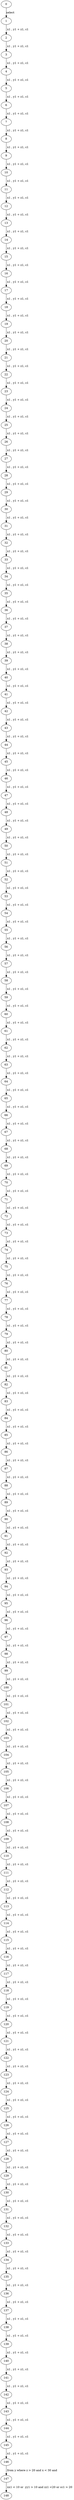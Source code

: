 digraph g{0;
1;
2;
3;
4;
5;
6;
7;
8;
9;
10;
11;
12;
13;
14;
15;
16;
17;
18;
19;
20;
21;
22;
23;
24;
25;
26;
27;
28;
29;
30;
31;
32;
33;
34;
35;
36;
37;
38;
39;
40;
41;
42;
43;
44;
45;
46;
47;
48;
49;
50;
51;
52;
53;
54;
55;
56;
57;
58;
59;
60;
61;
62;
63;
64;
65;
66;
67;
68;
69;
70;
71;
72;
73;
74;
75;
76;
77;
78;
79;
80;
81;
82;
83;
84;
85;
86;
87;
88;
89;
90;
91;
92;
93;
94;
95;
96;
97;
98;
99;
100;
101;
102;
103;
104;
105;
106;
107;
108;
109;
110;
111;
112;
113;
114;
115;
116;
117;
118;
119;
120;
121;
122;
123;
124;
125;
126;
127;
128;
129;
130;
131;
132;
133;
134;
135;
136;
137;
138;
139;
140;
141;
142;
143;
144;
145;
146;
147;
148;
0 -> 1 [ label="select "];
1 -> 2 [ label=" x1 , y1 + z1, c1 "];
2 -> 3 [ label=" x1 , y1 + z1, c1 "];
3 -> 4 [ label=" x1 , y1 + z1, c1 "];
4 -> 5 [ label=" x1 , y1 + z1, c1 "];
5 -> 6 [ label=" x1 , y1 + z1, c1 "];
6 -> 7 [ label=" x1 , y1 + z1, c1 "];
7 -> 8 [ label=" x1 , y1 + z1, c1 "];
8 -> 9 [ label=" x1 , y1 + z1, c1 "];
9 -> 10 [ label=" x1 , y1 + z1, c1 "];
10 -> 11 [ label=" x1 , y1 + z1, c1 "];
11 -> 12 [ label=" x1 , y1 + z1, c1 "];
12 -> 13 [ label=" x1 , y1 + z1, c1 "];
13 -> 14 [ label=" x1 , y1 + z1, c1 "];
14 -> 15 [ label=" x1 , y1 + z1, c1 "];
15 -> 16 [ label=" x1 , y1 + z1, c1 "];
16 -> 17 [ label=" x1 , y1 + z1, c1 "];
17 -> 18 [ label=" x1 , y1 + z1, c1 "];
18 -> 19 [ label=" x1 , y1 + z1, c1 "];
19 -> 20 [ label=" x1 , y1 + z1, c1 "];
20 -> 21 [ label=" x1 , y1 + z1, c1 "];
21 -> 22 [ label=" x1 , y1 + z1, c1 "];
22 -> 23 [ label=" x1 , y1 + z1, c1 "];
23 -> 24 [ label=" x1 , y1 + z1, c1 "];
24 -> 25 [ label=" x1 , y1 + z1, c1 "];
25 -> 26 [ label=" x1 , y1 + z1, c1 "];
26 -> 27 [ label=" x1 , y1 + z1, c1 "];
27 -> 28 [ label=" x1 , y1 + z1, c1 "];
28 -> 29 [ label=" x1 , y1 + z1, c1 "];
29 -> 30 [ label=" x1 , y1 + z1, c1 "];
30 -> 31 [ label=" x1 , y1 + z1, c1 "];
31 -> 32 [ label=" x1 , y1 + z1, c1 "];
32 -> 33 [ label=" x1 , y1 + z1, c1 "];
33 -> 34 [ label=" x1 , y1 + z1, c1 "];
34 -> 35 [ label=" x1 , y1 + z1, c1 "];
35 -> 36 [ label=" x1 , y1 + z1, c1 "];
36 -> 37 [ label=" x1 , y1 + z1, c1 "];
37 -> 38 [ label=" x1 , y1 + z1, c1 "];
38 -> 39 [ label=" x1 , y1 + z1, c1 "];
39 -> 40 [ label=" x1 , y1 + z1, c1 "];
40 -> 41 [ label=" x1 , y1 + z1, c1 "];
41 -> 42 [ label=" x1 , y1 + z1, c1 "];
42 -> 43 [ label=" x1 , y1 + z1, c1 "];
43 -> 44 [ label=" x1 , y1 + z1, c1 "];
44 -> 45 [ label=" x1 , y1 + z1, c1 "];
45 -> 46 [ label=" x1 , y1 + z1, c1 "];
46 -> 47 [ label=" x1 , y1 + z1, c1 "];
47 -> 48 [ label=" x1 , y1 + z1, c1 "];
48 -> 49 [ label=" x1 , y1 + z1, c1 "];
49 -> 50 [ label=" x1 , y1 + z1, c1 "];
50 -> 51 [ label=" x1 , y1 + z1, c1 "];
51 -> 52 [ label=" x1 , y1 + z1, c1 "];
52 -> 53 [ label=" x1 , y1 + z1, c1 "];
53 -> 54 [ label=" x1 , y1 + z1, c1 "];
54 -> 55 [ label=" x1 , y1 + z1, c1 "];
55 -> 56 [ label=" x1 , y1 + z1, c1 "];
56 -> 57 [ label=" x1 , y1 + z1, c1 "];
57 -> 58 [ label=" x1 , y1 + z1, c1 "];
58 -> 59 [ label=" x1 , y1 + z1, c1 "];
59 -> 60 [ label=" x1 , y1 + z1, c1 "];
60 -> 61 [ label=" x1 , y1 + z1, c1 "];
61 -> 62 [ label=" x1 , y1 + z1, c1 "];
62 -> 63 [ label=" x1 , y1 + z1, c1 "];
63 -> 64 [ label=" x1 , y1 + z1, c1 "];
64 -> 65 [ label=" x1 , y1 + z1, c1 "];
65 -> 66 [ label=" x1 , y1 + z1, c1 "];
66 -> 67 [ label=" x1 , y1 + z1, c1 "];
67 -> 68 [ label=" x1 , y1 + z1, c1 "];
68 -> 69 [ label=" x1 , y1 + z1, c1 "];
69 -> 70 [ label=" x1 , y1 + z1, c1 "];
70 -> 71 [ label=" x1 , y1 + z1, c1 "];
71 -> 72 [ label=" x1 , y1 + z1, c1 "];
72 -> 73 [ label=" x1 , y1 + z1, c1 "];
73 -> 74 [ label=" x1 , y1 + z1, c1 "];
74 -> 75 [ label=" x1 , y1 + z1, c1 "];
75 -> 76 [ label=" x1 , y1 + z1, c1 "];
76 -> 77 [ label=" x1 , y1 + z1, c1 "];
77 -> 78 [ label=" x1 , y1 + z1, c1 "];
78 -> 79 [ label=" x1 , y1 + z1, c1 "];
79 -> 80 [ label=" x1 , y1 + z1, c1 "];
80 -> 81 [ label=" x1 , y1 + z1, c1 "];
81 -> 82 [ label=" x1 , y1 + z1, c1 "];
82 -> 83 [ label=" x1 , y1 + z1, c1 "];
83 -> 84 [ label=" x1 , y1 + z1, c1 "];
84 -> 85 [ label=" x1 , y1 + z1, c1 "];
85 -> 86 [ label=" x1 , y1 + z1, c1 "];
86 -> 87 [ label=" x1 , y1 + z1, c1 "];
87 -> 88 [ label=" x1 , y1 + z1, c1 "];
88 -> 89 [ label=" x1 , y1 + z1, c1 "];
89 -> 90 [ label=" x1 , y1 + z1, c1 "];
90 -> 91 [ label=" x1 , y1 + z1, c1 "];
91 -> 92 [ label=" x1 , y1 + z1, c1 "];
92 -> 93 [ label=" x1 , y1 + z1, c1 "];
93 -> 94 [ label=" x1 , y1 + z1, c1 "];
94 -> 95 [ label=" x1 , y1 + z1, c1 "];
95 -> 96 [ label=" x1 , y1 + z1, c1 "];
96 -> 97 [ label=" x1 , y1 + z1, c1 "];
97 -> 98 [ label=" x1 , y1 + z1, c1 "];
98 -> 99 [ label=" x1 , y1 + z1, c1 "];
99 -> 100 [ label=" x1 , y1 + z1, c1 "];
100 -> 101 [ label=" x1 , y1 + z1, c1 "];
101 -> 102 [ label=" x1 , y1 + z1, c1 "];
102 -> 103 [ label=" x1 , y1 + z1, c1 "];
103 -> 104 [ label=" x1 , y1 + z1, c1 "];
104 -> 105 [ label=" x1 , y1 + z1, c1 "];
105 -> 106 [ label=" x1 , y1 + z1, c1 "];
106 -> 107 [ label=" x1 , y1 + z1, c1 "];
107 -> 108 [ label=" x1 , y1 + z1, c1 "];
108 -> 109 [ label=" x1 , y1 + z1, c1 "];
109 -> 110 [ label=" x1 , y1 + z1, c1 "];
110 -> 111 [ label=" x1 , y1 + z1, c1 "];
111 -> 112 [ label=" x1 , y1 + z1, c1 "];
112 -> 113 [ label=" x1 , y1 + z1, c1 "];
113 -> 114 [ label=" x1 , y1 + z1, c1 "];
114 -> 115 [ label=" x1 , y1 + z1, c1 "];
115 -> 116 [ label=" x1 , y1 + z1, c1 "];
116 -> 117 [ label=" x1 , y1 + z1, c1 "];
117 -> 118 [ label=" x1 , y1 + z1, c1 "];
118 -> 119 [ label=" x1 , y1 + z1, c1 "];
119 -> 120 [ label=" x1 , y1 + z1, c1 "];
120 -> 121 [ label=" x1 , y1 + z1, c1 "];
121 -> 122 [ label=" x1 , y1 + z1, c1 "];
122 -> 123 [ label=" x1 , y1 + z1, c1 "];
123 -> 124 [ label=" x1 , y1 + z1, c1 "];
124 -> 125 [ label=" x1 , y1 + z1, c1 "];
125 -> 126 [ label=" x1 , y1 + z1, c1 "];
126 -> 127 [ label=" x1 , y1 + z1, c1 "];
127 -> 128 [ label=" x1 , y1 + z1, c1 "];
128 -> 129 [ label=" x1 , y1 + z1, c1 "];
129 -> 130 [ label=" x1 , y1 + z1, c1 "];
130 -> 131 [ label=" x1 , y1 + z1, c1 "];
131 -> 132 [ label=" x1 , y1 + z1, c1 "];
132 -> 133 [ label=" x1 , y1 + z1, c1 "];
133 -> 134 [ label=" x1 , y1 + z1, c1 "];
134 -> 135 [ label=" x1 , y1 + z1, c1 "];
135 -> 136 [ label=" x1 , y1 + z1, c1 "];
136 -> 137 [ label=" x1 , y1 + z1, c1 "];
137 -> 138 [ label=" x1 , y1 + z1, c1 "];
138 -> 139 [ label=" x1 , y1 + z1, c1 "];
139 -> 140 [ label=" x1 , y1 + z1, c1 "];
140 -> 141 [ label=" x1 , y1 + z1, c1 "];
141 -> 142 [ label=" x1 , y1 + z1, c1 "];
142 -> 143 [ label=" x1 , y1 + z1, c1 "];
143 -> 144 [ label=" x1 , y1 + z1, c1 "];
144 -> 145 [ label=" x1 , y1 + z1, c1 "];
145 -> 146 [ label=" x1 , y1 + z1, c1 "];
146 -> 147 [ label=" from y where z > 20 and x < 30 and"];
147 -> 148 [ label=" xx1 < 10 or  yy1 > 10 and zz1 <20 or cc1 > 20 "];
}